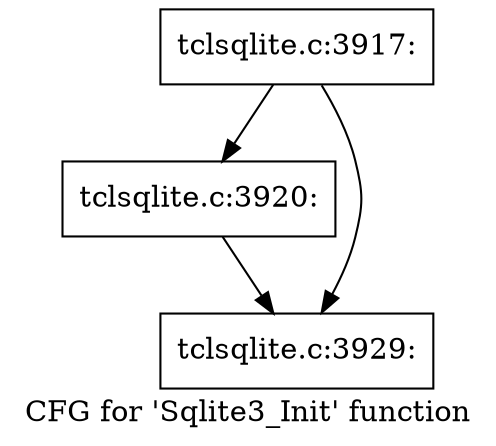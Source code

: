 digraph "CFG for 'Sqlite3_Init' function" {
	label="CFG for 'Sqlite3_Init' function";

	Node0x55a73581f610 [shape=record,label="{tclsqlite.c:3917:}"];
	Node0x55a73581f610 -> Node0x55a73586f810;
	Node0x55a73581f610 -> Node0x55a735870c60;
	Node0x55a73586f810 [shape=record,label="{tclsqlite.c:3920:}"];
	Node0x55a73586f810 -> Node0x55a735870c60;
	Node0x55a735870c60 [shape=record,label="{tclsqlite.c:3929:}"];
}
